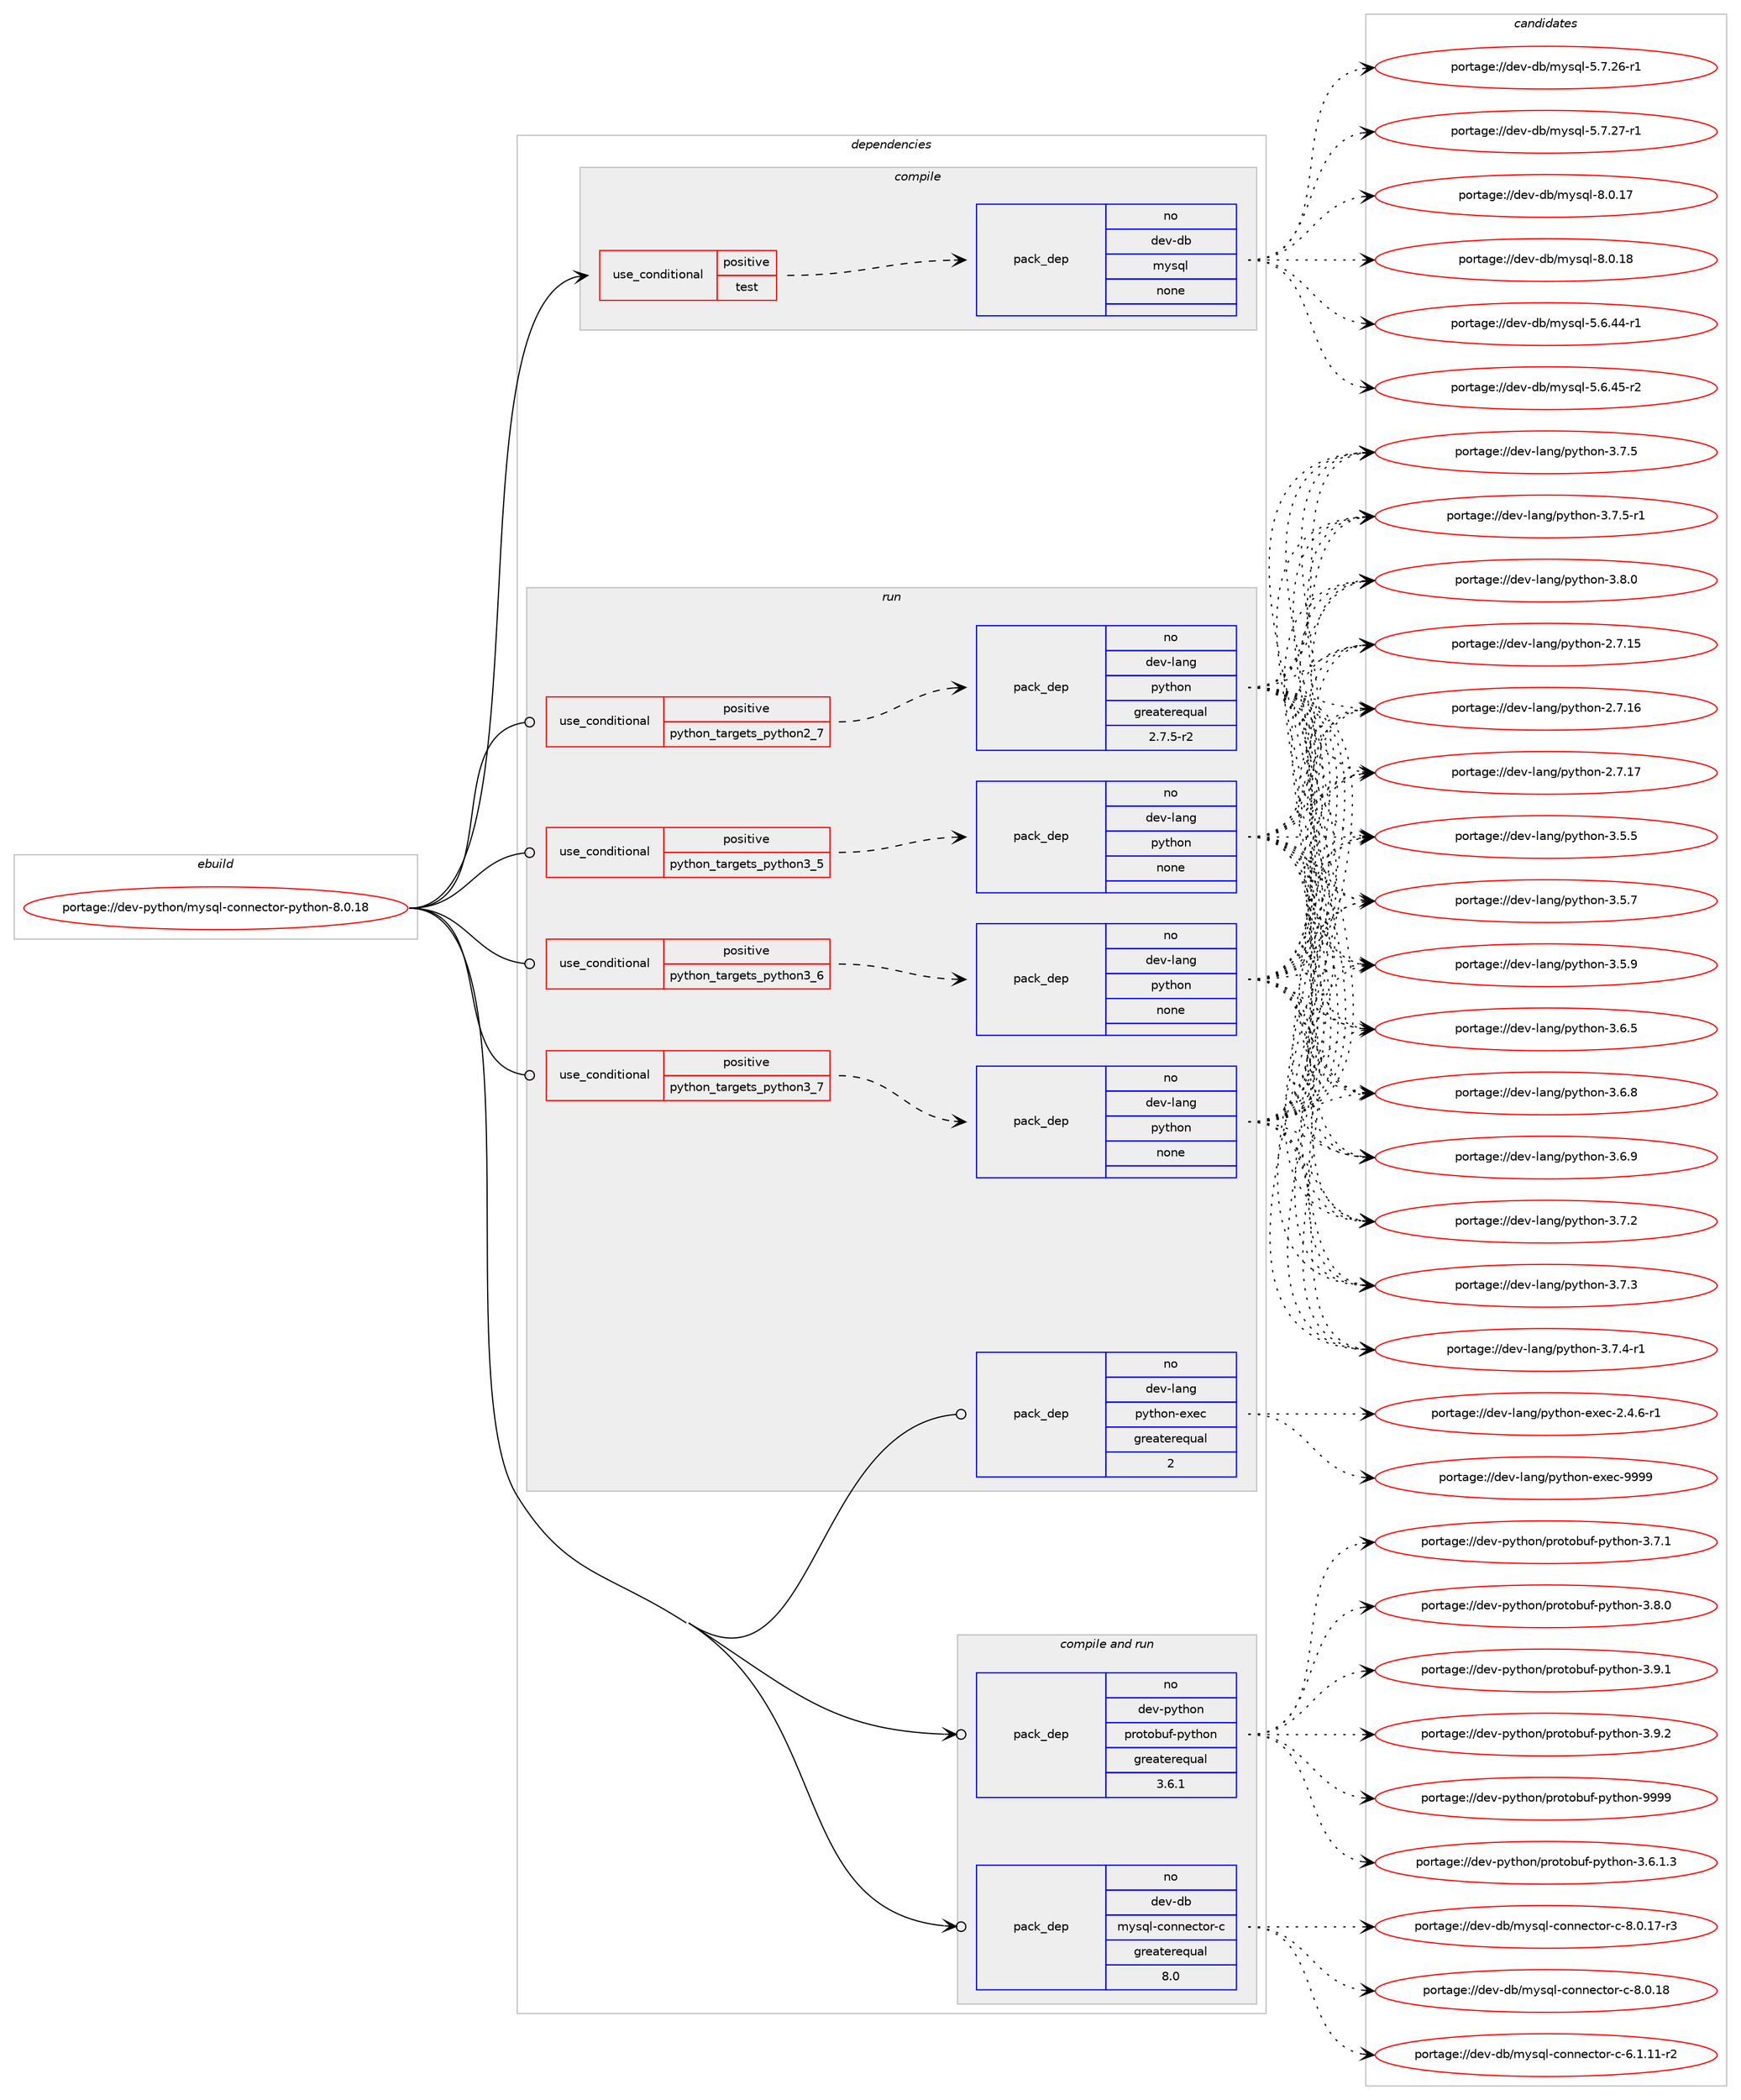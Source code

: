 digraph prolog {

# *************
# Graph options
# *************

newrank=true;
concentrate=true;
compound=true;
graph [rankdir=LR,fontname=Helvetica,fontsize=10,ranksep=1.5];#, ranksep=2.5, nodesep=0.2];
edge  [arrowhead=vee];
node  [fontname=Helvetica,fontsize=10];

# **********
# The ebuild
# **********

subgraph cluster_leftcol {
color=gray;
rank=same;
label=<<i>ebuild</i>>;
id [label="portage://dev-python/mysql-connector-python-8.0.18", color=red, width=4, href="../dev-python/mysql-connector-python-8.0.18.svg"];
}

# ****************
# The dependencies
# ****************

subgraph cluster_midcol {
color=gray;
label=<<i>dependencies</i>>;
subgraph cluster_compile {
fillcolor="#eeeeee";
style=filled;
label=<<i>compile</i>>;
subgraph cond32094 {
dependency150452 [label=<<TABLE BORDER="0" CELLBORDER="1" CELLSPACING="0" CELLPADDING="4"><TR><TD ROWSPAN="3" CELLPADDING="10">use_conditional</TD></TR><TR><TD>positive</TD></TR><TR><TD>test</TD></TR></TABLE>>, shape=none, color=red];
subgraph pack115034 {
dependency150453 [label=<<TABLE BORDER="0" CELLBORDER="1" CELLSPACING="0" CELLPADDING="4" WIDTH="220"><TR><TD ROWSPAN="6" CELLPADDING="30">pack_dep</TD></TR><TR><TD WIDTH="110">no</TD></TR><TR><TD>dev-db</TD></TR><TR><TD>mysql</TD></TR><TR><TD>none</TD></TR><TR><TD></TD></TR></TABLE>>, shape=none, color=blue];
}
dependency150452:e -> dependency150453:w [weight=20,style="dashed",arrowhead="vee"];
}
id:e -> dependency150452:w [weight=20,style="solid",arrowhead="vee"];
}
subgraph cluster_compileandrun {
fillcolor="#eeeeee";
style=filled;
label=<<i>compile and run</i>>;
subgraph pack115035 {
dependency150454 [label=<<TABLE BORDER="0" CELLBORDER="1" CELLSPACING="0" CELLPADDING="4" WIDTH="220"><TR><TD ROWSPAN="6" CELLPADDING="30">pack_dep</TD></TR><TR><TD WIDTH="110">no</TD></TR><TR><TD>dev-db</TD></TR><TR><TD>mysql-connector-c</TD></TR><TR><TD>greaterequal</TD></TR><TR><TD>8.0</TD></TR></TABLE>>, shape=none, color=blue];
}
id:e -> dependency150454:w [weight=20,style="solid",arrowhead="odotvee"];
subgraph pack115036 {
dependency150455 [label=<<TABLE BORDER="0" CELLBORDER="1" CELLSPACING="0" CELLPADDING="4" WIDTH="220"><TR><TD ROWSPAN="6" CELLPADDING="30">pack_dep</TD></TR><TR><TD WIDTH="110">no</TD></TR><TR><TD>dev-python</TD></TR><TR><TD>protobuf-python</TD></TR><TR><TD>greaterequal</TD></TR><TR><TD>3.6.1</TD></TR></TABLE>>, shape=none, color=blue];
}
id:e -> dependency150455:w [weight=20,style="solid",arrowhead="odotvee"];
}
subgraph cluster_run {
fillcolor="#eeeeee";
style=filled;
label=<<i>run</i>>;
subgraph cond32095 {
dependency150456 [label=<<TABLE BORDER="0" CELLBORDER="1" CELLSPACING="0" CELLPADDING="4"><TR><TD ROWSPAN="3" CELLPADDING="10">use_conditional</TD></TR><TR><TD>positive</TD></TR><TR><TD>python_targets_python2_7</TD></TR></TABLE>>, shape=none, color=red];
subgraph pack115037 {
dependency150457 [label=<<TABLE BORDER="0" CELLBORDER="1" CELLSPACING="0" CELLPADDING="4" WIDTH="220"><TR><TD ROWSPAN="6" CELLPADDING="30">pack_dep</TD></TR><TR><TD WIDTH="110">no</TD></TR><TR><TD>dev-lang</TD></TR><TR><TD>python</TD></TR><TR><TD>greaterequal</TD></TR><TR><TD>2.7.5-r2</TD></TR></TABLE>>, shape=none, color=blue];
}
dependency150456:e -> dependency150457:w [weight=20,style="dashed",arrowhead="vee"];
}
id:e -> dependency150456:w [weight=20,style="solid",arrowhead="odot"];
subgraph cond32096 {
dependency150458 [label=<<TABLE BORDER="0" CELLBORDER="1" CELLSPACING="0" CELLPADDING="4"><TR><TD ROWSPAN="3" CELLPADDING="10">use_conditional</TD></TR><TR><TD>positive</TD></TR><TR><TD>python_targets_python3_5</TD></TR></TABLE>>, shape=none, color=red];
subgraph pack115038 {
dependency150459 [label=<<TABLE BORDER="0" CELLBORDER="1" CELLSPACING="0" CELLPADDING="4" WIDTH="220"><TR><TD ROWSPAN="6" CELLPADDING="30">pack_dep</TD></TR><TR><TD WIDTH="110">no</TD></TR><TR><TD>dev-lang</TD></TR><TR><TD>python</TD></TR><TR><TD>none</TD></TR><TR><TD></TD></TR></TABLE>>, shape=none, color=blue];
}
dependency150458:e -> dependency150459:w [weight=20,style="dashed",arrowhead="vee"];
}
id:e -> dependency150458:w [weight=20,style="solid",arrowhead="odot"];
subgraph cond32097 {
dependency150460 [label=<<TABLE BORDER="0" CELLBORDER="1" CELLSPACING="0" CELLPADDING="4"><TR><TD ROWSPAN="3" CELLPADDING="10">use_conditional</TD></TR><TR><TD>positive</TD></TR><TR><TD>python_targets_python3_6</TD></TR></TABLE>>, shape=none, color=red];
subgraph pack115039 {
dependency150461 [label=<<TABLE BORDER="0" CELLBORDER="1" CELLSPACING="0" CELLPADDING="4" WIDTH="220"><TR><TD ROWSPAN="6" CELLPADDING="30">pack_dep</TD></TR><TR><TD WIDTH="110">no</TD></TR><TR><TD>dev-lang</TD></TR><TR><TD>python</TD></TR><TR><TD>none</TD></TR><TR><TD></TD></TR></TABLE>>, shape=none, color=blue];
}
dependency150460:e -> dependency150461:w [weight=20,style="dashed",arrowhead="vee"];
}
id:e -> dependency150460:w [weight=20,style="solid",arrowhead="odot"];
subgraph cond32098 {
dependency150462 [label=<<TABLE BORDER="0" CELLBORDER="1" CELLSPACING="0" CELLPADDING="4"><TR><TD ROWSPAN="3" CELLPADDING="10">use_conditional</TD></TR><TR><TD>positive</TD></TR><TR><TD>python_targets_python3_7</TD></TR></TABLE>>, shape=none, color=red];
subgraph pack115040 {
dependency150463 [label=<<TABLE BORDER="0" CELLBORDER="1" CELLSPACING="0" CELLPADDING="4" WIDTH="220"><TR><TD ROWSPAN="6" CELLPADDING="30">pack_dep</TD></TR><TR><TD WIDTH="110">no</TD></TR><TR><TD>dev-lang</TD></TR><TR><TD>python</TD></TR><TR><TD>none</TD></TR><TR><TD></TD></TR></TABLE>>, shape=none, color=blue];
}
dependency150462:e -> dependency150463:w [weight=20,style="dashed",arrowhead="vee"];
}
id:e -> dependency150462:w [weight=20,style="solid",arrowhead="odot"];
subgraph pack115041 {
dependency150464 [label=<<TABLE BORDER="0" CELLBORDER="1" CELLSPACING="0" CELLPADDING="4" WIDTH="220"><TR><TD ROWSPAN="6" CELLPADDING="30">pack_dep</TD></TR><TR><TD WIDTH="110">no</TD></TR><TR><TD>dev-lang</TD></TR><TR><TD>python-exec</TD></TR><TR><TD>greaterequal</TD></TR><TR><TD>2</TD></TR></TABLE>>, shape=none, color=blue];
}
id:e -> dependency150464:w [weight=20,style="solid",arrowhead="odot"];
}
}

# **************
# The candidates
# **************

subgraph cluster_choices {
rank=same;
color=gray;
label=<<i>candidates</i>>;

subgraph choice115034 {
color=black;
nodesep=1;
choiceportage100101118451009847109121115113108455346544652524511449 [label="portage://dev-db/mysql-5.6.44-r1", color=red, width=4,href="../dev-db/mysql-5.6.44-r1.svg"];
choiceportage100101118451009847109121115113108455346544652534511450 [label="portage://dev-db/mysql-5.6.45-r2", color=red, width=4,href="../dev-db/mysql-5.6.45-r2.svg"];
choiceportage100101118451009847109121115113108455346554650544511449 [label="portage://dev-db/mysql-5.7.26-r1", color=red, width=4,href="../dev-db/mysql-5.7.26-r1.svg"];
choiceportage100101118451009847109121115113108455346554650554511449 [label="portage://dev-db/mysql-5.7.27-r1", color=red, width=4,href="../dev-db/mysql-5.7.27-r1.svg"];
choiceportage10010111845100984710912111511310845564648464955 [label="portage://dev-db/mysql-8.0.17", color=red, width=4,href="../dev-db/mysql-8.0.17.svg"];
choiceportage10010111845100984710912111511310845564648464956 [label="portage://dev-db/mysql-8.0.18", color=red, width=4,href="../dev-db/mysql-8.0.18.svg"];
dependency150453:e -> choiceportage100101118451009847109121115113108455346544652524511449:w [style=dotted,weight="100"];
dependency150453:e -> choiceportage100101118451009847109121115113108455346544652534511450:w [style=dotted,weight="100"];
dependency150453:e -> choiceportage100101118451009847109121115113108455346554650544511449:w [style=dotted,weight="100"];
dependency150453:e -> choiceportage100101118451009847109121115113108455346554650554511449:w [style=dotted,weight="100"];
dependency150453:e -> choiceportage10010111845100984710912111511310845564648464955:w [style=dotted,weight="100"];
dependency150453:e -> choiceportage10010111845100984710912111511310845564648464956:w [style=dotted,weight="100"];
}
subgraph choice115035 {
color=black;
nodesep=1;
choiceportage1001011184510098471091211151131084599111110110101991161111144599455446494649494511450 [label="portage://dev-db/mysql-connector-c-6.1.11-r2", color=red, width=4,href="../dev-db/mysql-connector-c-6.1.11-r2.svg"];
choiceportage1001011184510098471091211151131084599111110110101991161111144599455646484649554511451 [label="portage://dev-db/mysql-connector-c-8.0.17-r3", color=red, width=4,href="../dev-db/mysql-connector-c-8.0.17-r3.svg"];
choiceportage100101118451009847109121115113108459911111011010199116111114459945564648464956 [label="portage://dev-db/mysql-connector-c-8.0.18", color=red, width=4,href="../dev-db/mysql-connector-c-8.0.18.svg"];
dependency150454:e -> choiceportage1001011184510098471091211151131084599111110110101991161111144599455446494649494511450:w [style=dotted,weight="100"];
dependency150454:e -> choiceportage1001011184510098471091211151131084599111110110101991161111144599455646484649554511451:w [style=dotted,weight="100"];
dependency150454:e -> choiceportage100101118451009847109121115113108459911111011010199116111114459945564648464956:w [style=dotted,weight="100"];
}
subgraph choice115036 {
color=black;
nodesep=1;
choiceportage100101118451121211161041111104711211411111611198117102451121211161041111104551465446494651 [label="portage://dev-python/protobuf-python-3.6.1.3", color=red, width=4,href="../dev-python/protobuf-python-3.6.1.3.svg"];
choiceportage10010111845112121116104111110471121141111161119811710245112121116104111110455146554649 [label="portage://dev-python/protobuf-python-3.7.1", color=red, width=4,href="../dev-python/protobuf-python-3.7.1.svg"];
choiceportage10010111845112121116104111110471121141111161119811710245112121116104111110455146564648 [label="portage://dev-python/protobuf-python-3.8.0", color=red, width=4,href="../dev-python/protobuf-python-3.8.0.svg"];
choiceportage10010111845112121116104111110471121141111161119811710245112121116104111110455146574649 [label="portage://dev-python/protobuf-python-3.9.1", color=red, width=4,href="../dev-python/protobuf-python-3.9.1.svg"];
choiceportage10010111845112121116104111110471121141111161119811710245112121116104111110455146574650 [label="portage://dev-python/protobuf-python-3.9.2", color=red, width=4,href="../dev-python/protobuf-python-3.9.2.svg"];
choiceportage100101118451121211161041111104711211411111611198117102451121211161041111104557575757 [label="portage://dev-python/protobuf-python-9999", color=red, width=4,href="../dev-python/protobuf-python-9999.svg"];
dependency150455:e -> choiceportage100101118451121211161041111104711211411111611198117102451121211161041111104551465446494651:w [style=dotted,weight="100"];
dependency150455:e -> choiceportage10010111845112121116104111110471121141111161119811710245112121116104111110455146554649:w [style=dotted,weight="100"];
dependency150455:e -> choiceportage10010111845112121116104111110471121141111161119811710245112121116104111110455146564648:w [style=dotted,weight="100"];
dependency150455:e -> choiceportage10010111845112121116104111110471121141111161119811710245112121116104111110455146574649:w [style=dotted,weight="100"];
dependency150455:e -> choiceportage10010111845112121116104111110471121141111161119811710245112121116104111110455146574650:w [style=dotted,weight="100"];
dependency150455:e -> choiceportage100101118451121211161041111104711211411111611198117102451121211161041111104557575757:w [style=dotted,weight="100"];
}
subgraph choice115037 {
color=black;
nodesep=1;
choiceportage10010111845108971101034711212111610411111045504655464953 [label="portage://dev-lang/python-2.7.15", color=red, width=4,href="../dev-lang/python-2.7.15.svg"];
choiceportage10010111845108971101034711212111610411111045504655464954 [label="portage://dev-lang/python-2.7.16", color=red, width=4,href="../dev-lang/python-2.7.16.svg"];
choiceportage10010111845108971101034711212111610411111045504655464955 [label="portage://dev-lang/python-2.7.17", color=red, width=4,href="../dev-lang/python-2.7.17.svg"];
choiceportage100101118451089711010347112121116104111110455146534653 [label="portage://dev-lang/python-3.5.5", color=red, width=4,href="../dev-lang/python-3.5.5.svg"];
choiceportage100101118451089711010347112121116104111110455146534655 [label="portage://dev-lang/python-3.5.7", color=red, width=4,href="../dev-lang/python-3.5.7.svg"];
choiceportage100101118451089711010347112121116104111110455146534657 [label="portage://dev-lang/python-3.5.9", color=red, width=4,href="../dev-lang/python-3.5.9.svg"];
choiceportage100101118451089711010347112121116104111110455146544653 [label="portage://dev-lang/python-3.6.5", color=red, width=4,href="../dev-lang/python-3.6.5.svg"];
choiceportage100101118451089711010347112121116104111110455146544656 [label="portage://dev-lang/python-3.6.8", color=red, width=4,href="../dev-lang/python-3.6.8.svg"];
choiceportage100101118451089711010347112121116104111110455146544657 [label="portage://dev-lang/python-3.6.9", color=red, width=4,href="../dev-lang/python-3.6.9.svg"];
choiceportage100101118451089711010347112121116104111110455146554650 [label="portage://dev-lang/python-3.7.2", color=red, width=4,href="../dev-lang/python-3.7.2.svg"];
choiceportage100101118451089711010347112121116104111110455146554651 [label="portage://dev-lang/python-3.7.3", color=red, width=4,href="../dev-lang/python-3.7.3.svg"];
choiceportage1001011184510897110103471121211161041111104551465546524511449 [label="portage://dev-lang/python-3.7.4-r1", color=red, width=4,href="../dev-lang/python-3.7.4-r1.svg"];
choiceportage100101118451089711010347112121116104111110455146554653 [label="portage://dev-lang/python-3.7.5", color=red, width=4,href="../dev-lang/python-3.7.5.svg"];
choiceportage1001011184510897110103471121211161041111104551465546534511449 [label="portage://dev-lang/python-3.7.5-r1", color=red, width=4,href="../dev-lang/python-3.7.5-r1.svg"];
choiceportage100101118451089711010347112121116104111110455146564648 [label="portage://dev-lang/python-3.8.0", color=red, width=4,href="../dev-lang/python-3.8.0.svg"];
dependency150457:e -> choiceportage10010111845108971101034711212111610411111045504655464953:w [style=dotted,weight="100"];
dependency150457:e -> choiceportage10010111845108971101034711212111610411111045504655464954:w [style=dotted,weight="100"];
dependency150457:e -> choiceportage10010111845108971101034711212111610411111045504655464955:w [style=dotted,weight="100"];
dependency150457:e -> choiceportage100101118451089711010347112121116104111110455146534653:w [style=dotted,weight="100"];
dependency150457:e -> choiceportage100101118451089711010347112121116104111110455146534655:w [style=dotted,weight="100"];
dependency150457:e -> choiceportage100101118451089711010347112121116104111110455146534657:w [style=dotted,weight="100"];
dependency150457:e -> choiceportage100101118451089711010347112121116104111110455146544653:w [style=dotted,weight="100"];
dependency150457:e -> choiceportage100101118451089711010347112121116104111110455146544656:w [style=dotted,weight="100"];
dependency150457:e -> choiceportage100101118451089711010347112121116104111110455146544657:w [style=dotted,weight="100"];
dependency150457:e -> choiceportage100101118451089711010347112121116104111110455146554650:w [style=dotted,weight="100"];
dependency150457:e -> choiceportage100101118451089711010347112121116104111110455146554651:w [style=dotted,weight="100"];
dependency150457:e -> choiceportage1001011184510897110103471121211161041111104551465546524511449:w [style=dotted,weight="100"];
dependency150457:e -> choiceportage100101118451089711010347112121116104111110455146554653:w [style=dotted,weight="100"];
dependency150457:e -> choiceportage1001011184510897110103471121211161041111104551465546534511449:w [style=dotted,weight="100"];
dependency150457:e -> choiceportage100101118451089711010347112121116104111110455146564648:w [style=dotted,weight="100"];
}
subgraph choice115038 {
color=black;
nodesep=1;
choiceportage10010111845108971101034711212111610411111045504655464953 [label="portage://dev-lang/python-2.7.15", color=red, width=4,href="../dev-lang/python-2.7.15.svg"];
choiceportage10010111845108971101034711212111610411111045504655464954 [label="portage://dev-lang/python-2.7.16", color=red, width=4,href="../dev-lang/python-2.7.16.svg"];
choiceportage10010111845108971101034711212111610411111045504655464955 [label="portage://dev-lang/python-2.7.17", color=red, width=4,href="../dev-lang/python-2.7.17.svg"];
choiceportage100101118451089711010347112121116104111110455146534653 [label="portage://dev-lang/python-3.5.5", color=red, width=4,href="../dev-lang/python-3.5.5.svg"];
choiceportage100101118451089711010347112121116104111110455146534655 [label="portage://dev-lang/python-3.5.7", color=red, width=4,href="../dev-lang/python-3.5.7.svg"];
choiceportage100101118451089711010347112121116104111110455146534657 [label="portage://dev-lang/python-3.5.9", color=red, width=4,href="../dev-lang/python-3.5.9.svg"];
choiceportage100101118451089711010347112121116104111110455146544653 [label="portage://dev-lang/python-3.6.5", color=red, width=4,href="../dev-lang/python-3.6.5.svg"];
choiceportage100101118451089711010347112121116104111110455146544656 [label="portage://dev-lang/python-3.6.8", color=red, width=4,href="../dev-lang/python-3.6.8.svg"];
choiceportage100101118451089711010347112121116104111110455146544657 [label="portage://dev-lang/python-3.6.9", color=red, width=4,href="../dev-lang/python-3.6.9.svg"];
choiceportage100101118451089711010347112121116104111110455146554650 [label="portage://dev-lang/python-3.7.2", color=red, width=4,href="../dev-lang/python-3.7.2.svg"];
choiceportage100101118451089711010347112121116104111110455146554651 [label="portage://dev-lang/python-3.7.3", color=red, width=4,href="../dev-lang/python-3.7.3.svg"];
choiceportage1001011184510897110103471121211161041111104551465546524511449 [label="portage://dev-lang/python-3.7.4-r1", color=red, width=4,href="../dev-lang/python-3.7.4-r1.svg"];
choiceportage100101118451089711010347112121116104111110455146554653 [label="portage://dev-lang/python-3.7.5", color=red, width=4,href="../dev-lang/python-3.7.5.svg"];
choiceportage1001011184510897110103471121211161041111104551465546534511449 [label="portage://dev-lang/python-3.7.5-r1", color=red, width=4,href="../dev-lang/python-3.7.5-r1.svg"];
choiceportage100101118451089711010347112121116104111110455146564648 [label="portage://dev-lang/python-3.8.0", color=red, width=4,href="../dev-lang/python-3.8.0.svg"];
dependency150459:e -> choiceportage10010111845108971101034711212111610411111045504655464953:w [style=dotted,weight="100"];
dependency150459:e -> choiceportage10010111845108971101034711212111610411111045504655464954:w [style=dotted,weight="100"];
dependency150459:e -> choiceportage10010111845108971101034711212111610411111045504655464955:w [style=dotted,weight="100"];
dependency150459:e -> choiceportage100101118451089711010347112121116104111110455146534653:w [style=dotted,weight="100"];
dependency150459:e -> choiceportage100101118451089711010347112121116104111110455146534655:w [style=dotted,weight="100"];
dependency150459:e -> choiceportage100101118451089711010347112121116104111110455146534657:w [style=dotted,weight="100"];
dependency150459:e -> choiceportage100101118451089711010347112121116104111110455146544653:w [style=dotted,weight="100"];
dependency150459:e -> choiceportage100101118451089711010347112121116104111110455146544656:w [style=dotted,weight="100"];
dependency150459:e -> choiceportage100101118451089711010347112121116104111110455146544657:w [style=dotted,weight="100"];
dependency150459:e -> choiceportage100101118451089711010347112121116104111110455146554650:w [style=dotted,weight="100"];
dependency150459:e -> choiceportage100101118451089711010347112121116104111110455146554651:w [style=dotted,weight="100"];
dependency150459:e -> choiceportage1001011184510897110103471121211161041111104551465546524511449:w [style=dotted,weight="100"];
dependency150459:e -> choiceportage100101118451089711010347112121116104111110455146554653:w [style=dotted,weight="100"];
dependency150459:e -> choiceportage1001011184510897110103471121211161041111104551465546534511449:w [style=dotted,weight="100"];
dependency150459:e -> choiceportage100101118451089711010347112121116104111110455146564648:w [style=dotted,weight="100"];
}
subgraph choice115039 {
color=black;
nodesep=1;
choiceportage10010111845108971101034711212111610411111045504655464953 [label="portage://dev-lang/python-2.7.15", color=red, width=4,href="../dev-lang/python-2.7.15.svg"];
choiceportage10010111845108971101034711212111610411111045504655464954 [label="portage://dev-lang/python-2.7.16", color=red, width=4,href="../dev-lang/python-2.7.16.svg"];
choiceportage10010111845108971101034711212111610411111045504655464955 [label="portage://dev-lang/python-2.7.17", color=red, width=4,href="../dev-lang/python-2.7.17.svg"];
choiceportage100101118451089711010347112121116104111110455146534653 [label="portage://dev-lang/python-3.5.5", color=red, width=4,href="../dev-lang/python-3.5.5.svg"];
choiceportage100101118451089711010347112121116104111110455146534655 [label="portage://dev-lang/python-3.5.7", color=red, width=4,href="../dev-lang/python-3.5.7.svg"];
choiceportage100101118451089711010347112121116104111110455146534657 [label="portage://dev-lang/python-3.5.9", color=red, width=4,href="../dev-lang/python-3.5.9.svg"];
choiceportage100101118451089711010347112121116104111110455146544653 [label="portage://dev-lang/python-3.6.5", color=red, width=4,href="../dev-lang/python-3.6.5.svg"];
choiceportage100101118451089711010347112121116104111110455146544656 [label="portage://dev-lang/python-3.6.8", color=red, width=4,href="../dev-lang/python-3.6.8.svg"];
choiceportage100101118451089711010347112121116104111110455146544657 [label="portage://dev-lang/python-3.6.9", color=red, width=4,href="../dev-lang/python-3.6.9.svg"];
choiceportage100101118451089711010347112121116104111110455146554650 [label="portage://dev-lang/python-3.7.2", color=red, width=4,href="../dev-lang/python-3.7.2.svg"];
choiceportage100101118451089711010347112121116104111110455146554651 [label="portage://dev-lang/python-3.7.3", color=red, width=4,href="../dev-lang/python-3.7.3.svg"];
choiceportage1001011184510897110103471121211161041111104551465546524511449 [label="portage://dev-lang/python-3.7.4-r1", color=red, width=4,href="../dev-lang/python-3.7.4-r1.svg"];
choiceportage100101118451089711010347112121116104111110455146554653 [label="portage://dev-lang/python-3.7.5", color=red, width=4,href="../dev-lang/python-3.7.5.svg"];
choiceportage1001011184510897110103471121211161041111104551465546534511449 [label="portage://dev-lang/python-3.7.5-r1", color=red, width=4,href="../dev-lang/python-3.7.5-r1.svg"];
choiceportage100101118451089711010347112121116104111110455146564648 [label="portage://dev-lang/python-3.8.0", color=red, width=4,href="../dev-lang/python-3.8.0.svg"];
dependency150461:e -> choiceportage10010111845108971101034711212111610411111045504655464953:w [style=dotted,weight="100"];
dependency150461:e -> choiceportage10010111845108971101034711212111610411111045504655464954:w [style=dotted,weight="100"];
dependency150461:e -> choiceportage10010111845108971101034711212111610411111045504655464955:w [style=dotted,weight="100"];
dependency150461:e -> choiceportage100101118451089711010347112121116104111110455146534653:w [style=dotted,weight="100"];
dependency150461:e -> choiceportage100101118451089711010347112121116104111110455146534655:w [style=dotted,weight="100"];
dependency150461:e -> choiceportage100101118451089711010347112121116104111110455146534657:w [style=dotted,weight="100"];
dependency150461:e -> choiceportage100101118451089711010347112121116104111110455146544653:w [style=dotted,weight="100"];
dependency150461:e -> choiceportage100101118451089711010347112121116104111110455146544656:w [style=dotted,weight="100"];
dependency150461:e -> choiceportage100101118451089711010347112121116104111110455146544657:w [style=dotted,weight="100"];
dependency150461:e -> choiceportage100101118451089711010347112121116104111110455146554650:w [style=dotted,weight="100"];
dependency150461:e -> choiceportage100101118451089711010347112121116104111110455146554651:w [style=dotted,weight="100"];
dependency150461:e -> choiceportage1001011184510897110103471121211161041111104551465546524511449:w [style=dotted,weight="100"];
dependency150461:e -> choiceportage100101118451089711010347112121116104111110455146554653:w [style=dotted,weight="100"];
dependency150461:e -> choiceportage1001011184510897110103471121211161041111104551465546534511449:w [style=dotted,weight="100"];
dependency150461:e -> choiceportage100101118451089711010347112121116104111110455146564648:w [style=dotted,weight="100"];
}
subgraph choice115040 {
color=black;
nodesep=1;
choiceportage10010111845108971101034711212111610411111045504655464953 [label="portage://dev-lang/python-2.7.15", color=red, width=4,href="../dev-lang/python-2.7.15.svg"];
choiceportage10010111845108971101034711212111610411111045504655464954 [label="portage://dev-lang/python-2.7.16", color=red, width=4,href="../dev-lang/python-2.7.16.svg"];
choiceportage10010111845108971101034711212111610411111045504655464955 [label="portage://dev-lang/python-2.7.17", color=red, width=4,href="../dev-lang/python-2.7.17.svg"];
choiceportage100101118451089711010347112121116104111110455146534653 [label="portage://dev-lang/python-3.5.5", color=red, width=4,href="../dev-lang/python-3.5.5.svg"];
choiceportage100101118451089711010347112121116104111110455146534655 [label="portage://dev-lang/python-3.5.7", color=red, width=4,href="../dev-lang/python-3.5.7.svg"];
choiceportage100101118451089711010347112121116104111110455146534657 [label="portage://dev-lang/python-3.5.9", color=red, width=4,href="../dev-lang/python-3.5.9.svg"];
choiceportage100101118451089711010347112121116104111110455146544653 [label="portage://dev-lang/python-3.6.5", color=red, width=4,href="../dev-lang/python-3.6.5.svg"];
choiceportage100101118451089711010347112121116104111110455146544656 [label="portage://dev-lang/python-3.6.8", color=red, width=4,href="../dev-lang/python-3.6.8.svg"];
choiceportage100101118451089711010347112121116104111110455146544657 [label="portage://dev-lang/python-3.6.9", color=red, width=4,href="../dev-lang/python-3.6.9.svg"];
choiceportage100101118451089711010347112121116104111110455146554650 [label="portage://dev-lang/python-3.7.2", color=red, width=4,href="../dev-lang/python-3.7.2.svg"];
choiceportage100101118451089711010347112121116104111110455146554651 [label="portage://dev-lang/python-3.7.3", color=red, width=4,href="../dev-lang/python-3.7.3.svg"];
choiceportage1001011184510897110103471121211161041111104551465546524511449 [label="portage://dev-lang/python-3.7.4-r1", color=red, width=4,href="../dev-lang/python-3.7.4-r1.svg"];
choiceportage100101118451089711010347112121116104111110455146554653 [label="portage://dev-lang/python-3.7.5", color=red, width=4,href="../dev-lang/python-3.7.5.svg"];
choiceportage1001011184510897110103471121211161041111104551465546534511449 [label="portage://dev-lang/python-3.7.5-r1", color=red, width=4,href="../dev-lang/python-3.7.5-r1.svg"];
choiceportage100101118451089711010347112121116104111110455146564648 [label="portage://dev-lang/python-3.8.0", color=red, width=4,href="../dev-lang/python-3.8.0.svg"];
dependency150463:e -> choiceportage10010111845108971101034711212111610411111045504655464953:w [style=dotted,weight="100"];
dependency150463:e -> choiceportage10010111845108971101034711212111610411111045504655464954:w [style=dotted,weight="100"];
dependency150463:e -> choiceportage10010111845108971101034711212111610411111045504655464955:w [style=dotted,weight="100"];
dependency150463:e -> choiceportage100101118451089711010347112121116104111110455146534653:w [style=dotted,weight="100"];
dependency150463:e -> choiceportage100101118451089711010347112121116104111110455146534655:w [style=dotted,weight="100"];
dependency150463:e -> choiceportage100101118451089711010347112121116104111110455146534657:w [style=dotted,weight="100"];
dependency150463:e -> choiceportage100101118451089711010347112121116104111110455146544653:w [style=dotted,weight="100"];
dependency150463:e -> choiceportage100101118451089711010347112121116104111110455146544656:w [style=dotted,weight="100"];
dependency150463:e -> choiceportage100101118451089711010347112121116104111110455146544657:w [style=dotted,weight="100"];
dependency150463:e -> choiceportage100101118451089711010347112121116104111110455146554650:w [style=dotted,weight="100"];
dependency150463:e -> choiceportage100101118451089711010347112121116104111110455146554651:w [style=dotted,weight="100"];
dependency150463:e -> choiceportage1001011184510897110103471121211161041111104551465546524511449:w [style=dotted,weight="100"];
dependency150463:e -> choiceportage100101118451089711010347112121116104111110455146554653:w [style=dotted,weight="100"];
dependency150463:e -> choiceportage1001011184510897110103471121211161041111104551465546534511449:w [style=dotted,weight="100"];
dependency150463:e -> choiceportage100101118451089711010347112121116104111110455146564648:w [style=dotted,weight="100"];
}
subgraph choice115041 {
color=black;
nodesep=1;
choiceportage10010111845108971101034711212111610411111045101120101994550465246544511449 [label="portage://dev-lang/python-exec-2.4.6-r1", color=red, width=4,href="../dev-lang/python-exec-2.4.6-r1.svg"];
choiceportage10010111845108971101034711212111610411111045101120101994557575757 [label="portage://dev-lang/python-exec-9999", color=red, width=4,href="../dev-lang/python-exec-9999.svg"];
dependency150464:e -> choiceportage10010111845108971101034711212111610411111045101120101994550465246544511449:w [style=dotted,weight="100"];
dependency150464:e -> choiceportage10010111845108971101034711212111610411111045101120101994557575757:w [style=dotted,weight="100"];
}
}

}
